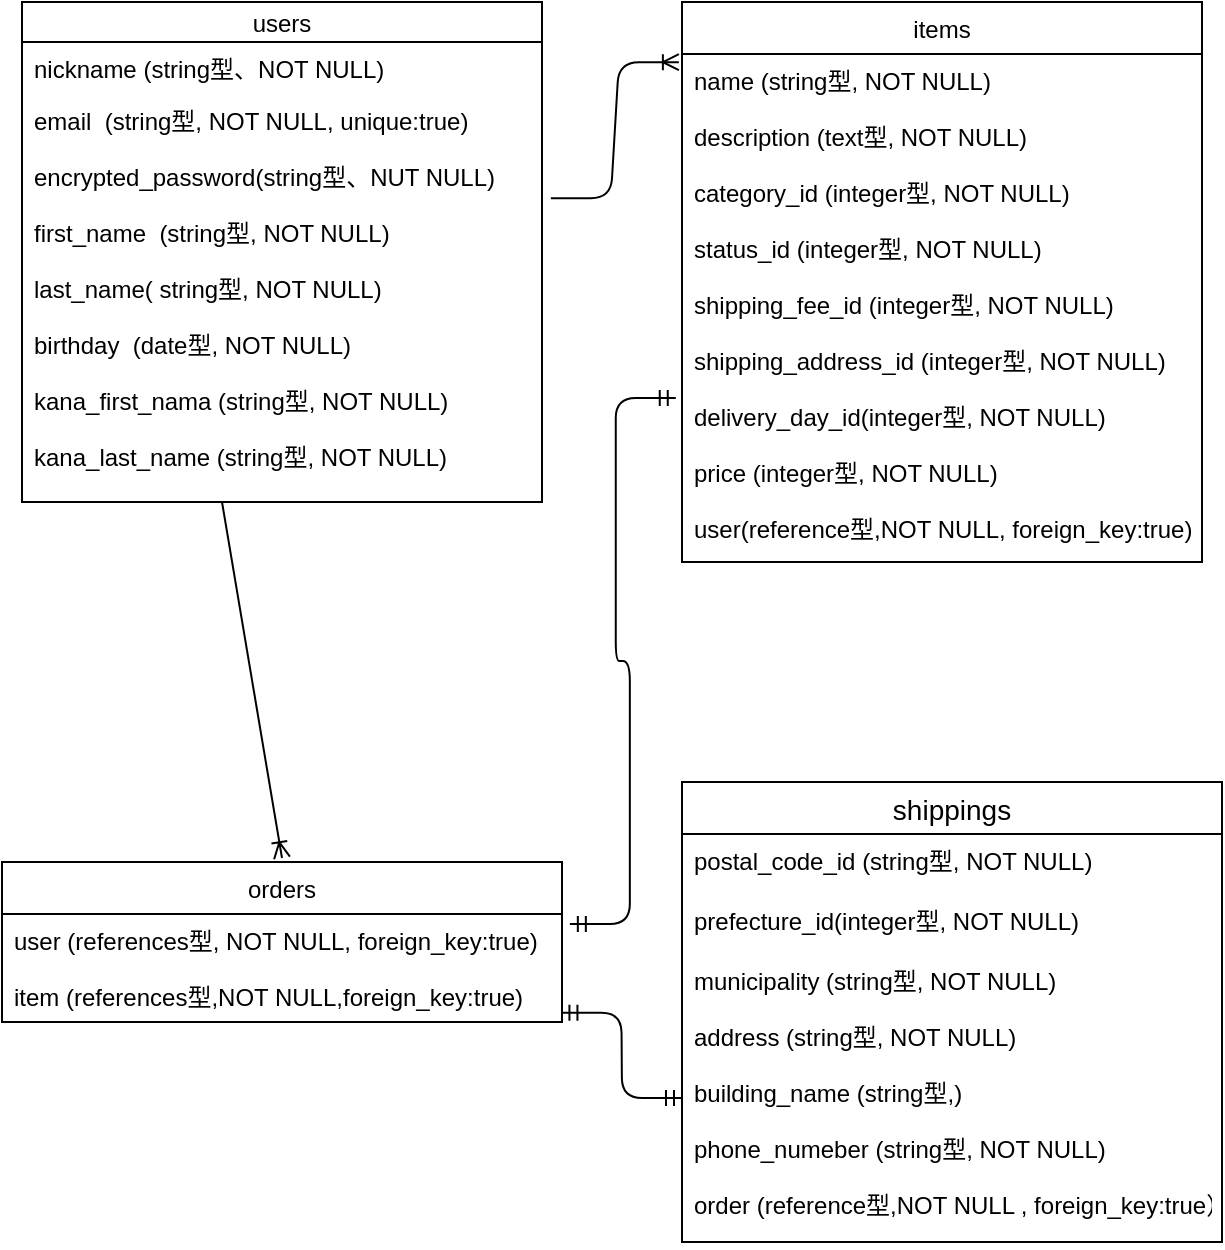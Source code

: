 <mxfile>
    <diagram id="OZ0U4OAt0LpwEUvKQQjO" name="ページ1">
        <mxGraphModel dx="884" dy="636" grid="1" gridSize="10" guides="1" tooltips="1" connect="1" arrows="1" fold="1" page="1" pageScale="1" pageWidth="827" pageHeight="1169" math="0" shadow="0">
            <root>
                <mxCell id="0"/>
                <mxCell id="1" parent="0"/>
                <mxCell id="z1Wqy6RSXnWcZ1Pswtbe-1" value="users" style="swimlane;fontStyle=0;childLayout=stackLayout;horizontal=1;startSize=20;horizontalStack=0;resizeParent=1;resizeParentMax=0;resizeLast=0;collapsible=1;marginBottom=0;" parent="1" vertex="1">
                    <mxGeometry x="60" y="80" width="260" height="250" as="geometry"/>
                </mxCell>
                <mxCell id="z1Wqy6RSXnWcZ1Pswtbe-2" value="nickname (string型、NOT NULL)&#10;&#10;&#10;&#10;" style="text;strokeColor=none;fillColor=none;align=left;verticalAlign=top;spacingLeft=4;spacingRight=4;overflow=hidden;rotatable=0;points=[[0,0.5],[1,0.5]];portConstraint=eastwest;" parent="z1Wqy6RSXnWcZ1Pswtbe-1" vertex="1">
                    <mxGeometry y="20" width="260" height="26" as="geometry"/>
                </mxCell>
                <mxCell id="z1Wqy6RSXnWcZ1Pswtbe-3" value="email  (string型, NOT NULL, unique:true)&#10;" style="text;strokeColor=none;fillColor=none;align=left;verticalAlign=top;spacingLeft=4;spacingRight=4;overflow=hidden;rotatable=0;points=[[0,0.5],[1,0.5]];portConstraint=eastwest;" parent="z1Wqy6RSXnWcZ1Pswtbe-1" vertex="1">
                    <mxGeometry y="46" width="260" height="28" as="geometry"/>
                </mxCell>
                <mxCell id="z1Wqy6RSXnWcZ1Pswtbe-4" value="encrypted_password(string型、NUT NULL)&#10;&#10;first_name  (string型, NOT NULL)&#10;&#10;last_name( string型, NOT NULL)&#10;&#10;birthday  (date型, NOT NULL)&#10;&#10;kana_first_nama (string型, NOT NULL)&#10;&#10;kana_last_name (string型, NOT NULL)&#10;&#10;" style="text;strokeColor=none;fillColor=none;align=left;verticalAlign=top;spacingLeft=4;spacingRight=4;overflow=hidden;rotatable=0;points=[[0,0.5],[1,0.5]];portConstraint=eastwest;" parent="z1Wqy6RSXnWcZ1Pswtbe-1" vertex="1">
                    <mxGeometry y="74" width="260" height="176" as="geometry"/>
                </mxCell>
                <mxCell id="z1Wqy6RSXnWcZ1Pswtbe-5" value="items" style="swimlane;fontStyle=0;childLayout=stackLayout;horizontal=1;startSize=26;horizontalStack=0;resizeParent=1;resizeParentMax=0;resizeLast=0;collapsible=1;marginBottom=0;" parent="1" vertex="1">
                    <mxGeometry x="390" y="80" width="260" height="280" as="geometry"/>
                </mxCell>
                <mxCell id="z1Wqy6RSXnWcZ1Pswtbe-7" value="name (string型, NOT NULL)&#10;&#10;description (text型, NOT NULL)&#10;&#10;category_id (integer型, NOT NULL)&#10;&#10;status_id (integer型, NOT NULL)&#10;&#10;shipping_fee_id (integer型, NOT NULL)&#10;&#10;shipping_address_id (integer型, NOT NULL)&#10;&#10;delivery_day_id(integer型, NOT NULL)&#10;&#10;price (integer型, NOT NULL)&#10;&#10;user(reference型,NOT NULL, foreign_key:true)&#10;" style="text;strokeColor=none;fillColor=none;align=left;verticalAlign=top;spacingLeft=4;spacingRight=4;overflow=hidden;rotatable=0;points=[[0,0.5],[1,0.5]];portConstraint=eastwest;" parent="z1Wqy6RSXnWcZ1Pswtbe-5" vertex="1">
                    <mxGeometry y="26" width="260" height="254" as="geometry"/>
                </mxCell>
                <mxCell id="z1Wqy6RSXnWcZ1Pswtbe-9" value="orders" style="swimlane;fontStyle=0;childLayout=stackLayout;horizontal=1;startSize=26;horizontalStack=0;resizeParent=1;resizeParentMax=0;resizeLast=0;collapsible=1;marginBottom=0;" parent="1" vertex="1">
                    <mxGeometry x="50" y="510" width="280" height="80" as="geometry"/>
                </mxCell>
                <mxCell id="z1Wqy6RSXnWcZ1Pswtbe-12" value="user (references型, NOT NULL, foreign_key:true)&#10;&#10;item (references型,NOT NULL,foreign_key:true)" style="text;strokeColor=none;fillColor=none;align=left;verticalAlign=top;spacingLeft=4;spacingRight=4;overflow=hidden;rotatable=0;points=[[0,0.5],[1,0.5]];portConstraint=eastwest;" parent="z1Wqy6RSXnWcZ1Pswtbe-9" vertex="1">
                    <mxGeometry y="26" width="280" height="54" as="geometry"/>
                </mxCell>
                <mxCell id="3" value="shippings" style="swimlane;fontStyle=0;childLayout=stackLayout;horizontal=1;startSize=26;horizontalStack=0;resizeParent=1;resizeParentMax=0;resizeLast=0;collapsible=1;marginBottom=0;align=center;fontSize=14;" parent="1" vertex="1">
                    <mxGeometry x="390" y="470" width="270" height="230" as="geometry"/>
                </mxCell>
                <mxCell id="4" value="postal_code_id (string型, NOT NULL)&#10;&#10;" style="text;strokeColor=none;fillColor=none;spacingLeft=4;spacingRight=4;overflow=hidden;rotatable=0;points=[[0,0.5],[1,0.5]];portConstraint=eastwest;fontSize=12;" parent="3" vertex="1">
                    <mxGeometry y="26" width="270" height="30" as="geometry"/>
                </mxCell>
                <mxCell id="5" value="prefecture_id(integer型, NOT NULL)" style="text;strokeColor=none;fillColor=none;spacingLeft=4;spacingRight=4;overflow=hidden;rotatable=0;points=[[0,0.5],[1,0.5]];portConstraint=eastwest;fontSize=12;" parent="3" vertex="1">
                    <mxGeometry y="56" width="270" height="30" as="geometry"/>
                </mxCell>
                <mxCell id="6" value="municipality (string型, NOT NULL)&#10;&#10;address (string型, NOT NULL)&#10;&#10;building_name (string型,)&#10;&#10;phone_numeber (string型, NOT NULL)&#10;&#10;order (reference型,NOT NULL , foreign_key:true）" style="text;strokeColor=none;fillColor=none;spacingLeft=4;spacingRight=4;overflow=hidden;rotatable=0;points=[[0,0.5],[1,0.5]];portConstraint=eastwest;fontSize=12;" parent="3" vertex="1">
                    <mxGeometry y="86" width="270" height="144" as="geometry"/>
                </mxCell>
                <mxCell id="12" value="" style="edgeStyle=entityRelationEdgeStyle;fontSize=12;html=1;endArrow=ERmandOne;startArrow=ERmandOne;exitX=1.014;exitY=0.092;exitDx=0;exitDy=0;exitPerimeter=0;entryX=-0.012;entryY=0.677;entryDx=0;entryDy=0;entryPerimeter=0;" parent="1" source="z1Wqy6RSXnWcZ1Pswtbe-12" target="z1Wqy6RSXnWcZ1Pswtbe-7" edge="1">
                    <mxGeometry width="100" height="100" relative="1" as="geometry">
                        <mxPoint x="270" y="420" as="sourcePoint"/>
                        <mxPoint x="370" y="320" as="targetPoint"/>
                    </mxGeometry>
                </mxCell>
                <mxCell id="13" value="" style="edgeStyle=entityRelationEdgeStyle;fontSize=12;html=1;endArrow=ERoneToMany;entryX=-0.006;entryY=0.016;entryDx=0;entryDy=0;entryPerimeter=0;exitX=1.017;exitY=0.137;exitDx=0;exitDy=0;exitPerimeter=0;" parent="1" source="z1Wqy6RSXnWcZ1Pswtbe-4" target="z1Wqy6RSXnWcZ1Pswtbe-7" edge="1">
                    <mxGeometry width="100" height="100" relative="1" as="geometry">
                        <mxPoint x="280" y="260" as="sourcePoint"/>
                        <mxPoint x="380" y="160" as="targetPoint"/>
                    </mxGeometry>
                </mxCell>
                <mxCell id="14" value="" style="edgeStyle=entityRelationEdgeStyle;fontSize=12;html=1;endArrow=ERmandOne;startArrow=ERmandOne;exitX=0.999;exitY=0.915;exitDx=0;exitDy=0;exitPerimeter=0;" parent="1" source="z1Wqy6RSXnWcZ1Pswtbe-12" target="6" edge="1">
                    <mxGeometry width="100" height="100" relative="1" as="geometry">
                        <mxPoint x="260" y="662" as="sourcePoint"/>
                        <mxPoint x="360" y="562" as="targetPoint"/>
                    </mxGeometry>
                </mxCell>
                <mxCell id="18" value="" style="fontSize=12;html=1;endArrow=ERoneToMany;" parent="1" edge="1">
                    <mxGeometry width="100" height="100" relative="1" as="geometry">
                        <mxPoint x="160" y="330" as="sourcePoint"/>
                        <mxPoint x="190" y="508" as="targetPoint"/>
                    </mxGeometry>
                </mxCell>
            </root>
        </mxGraphModel>
    </diagram>
</mxfile>